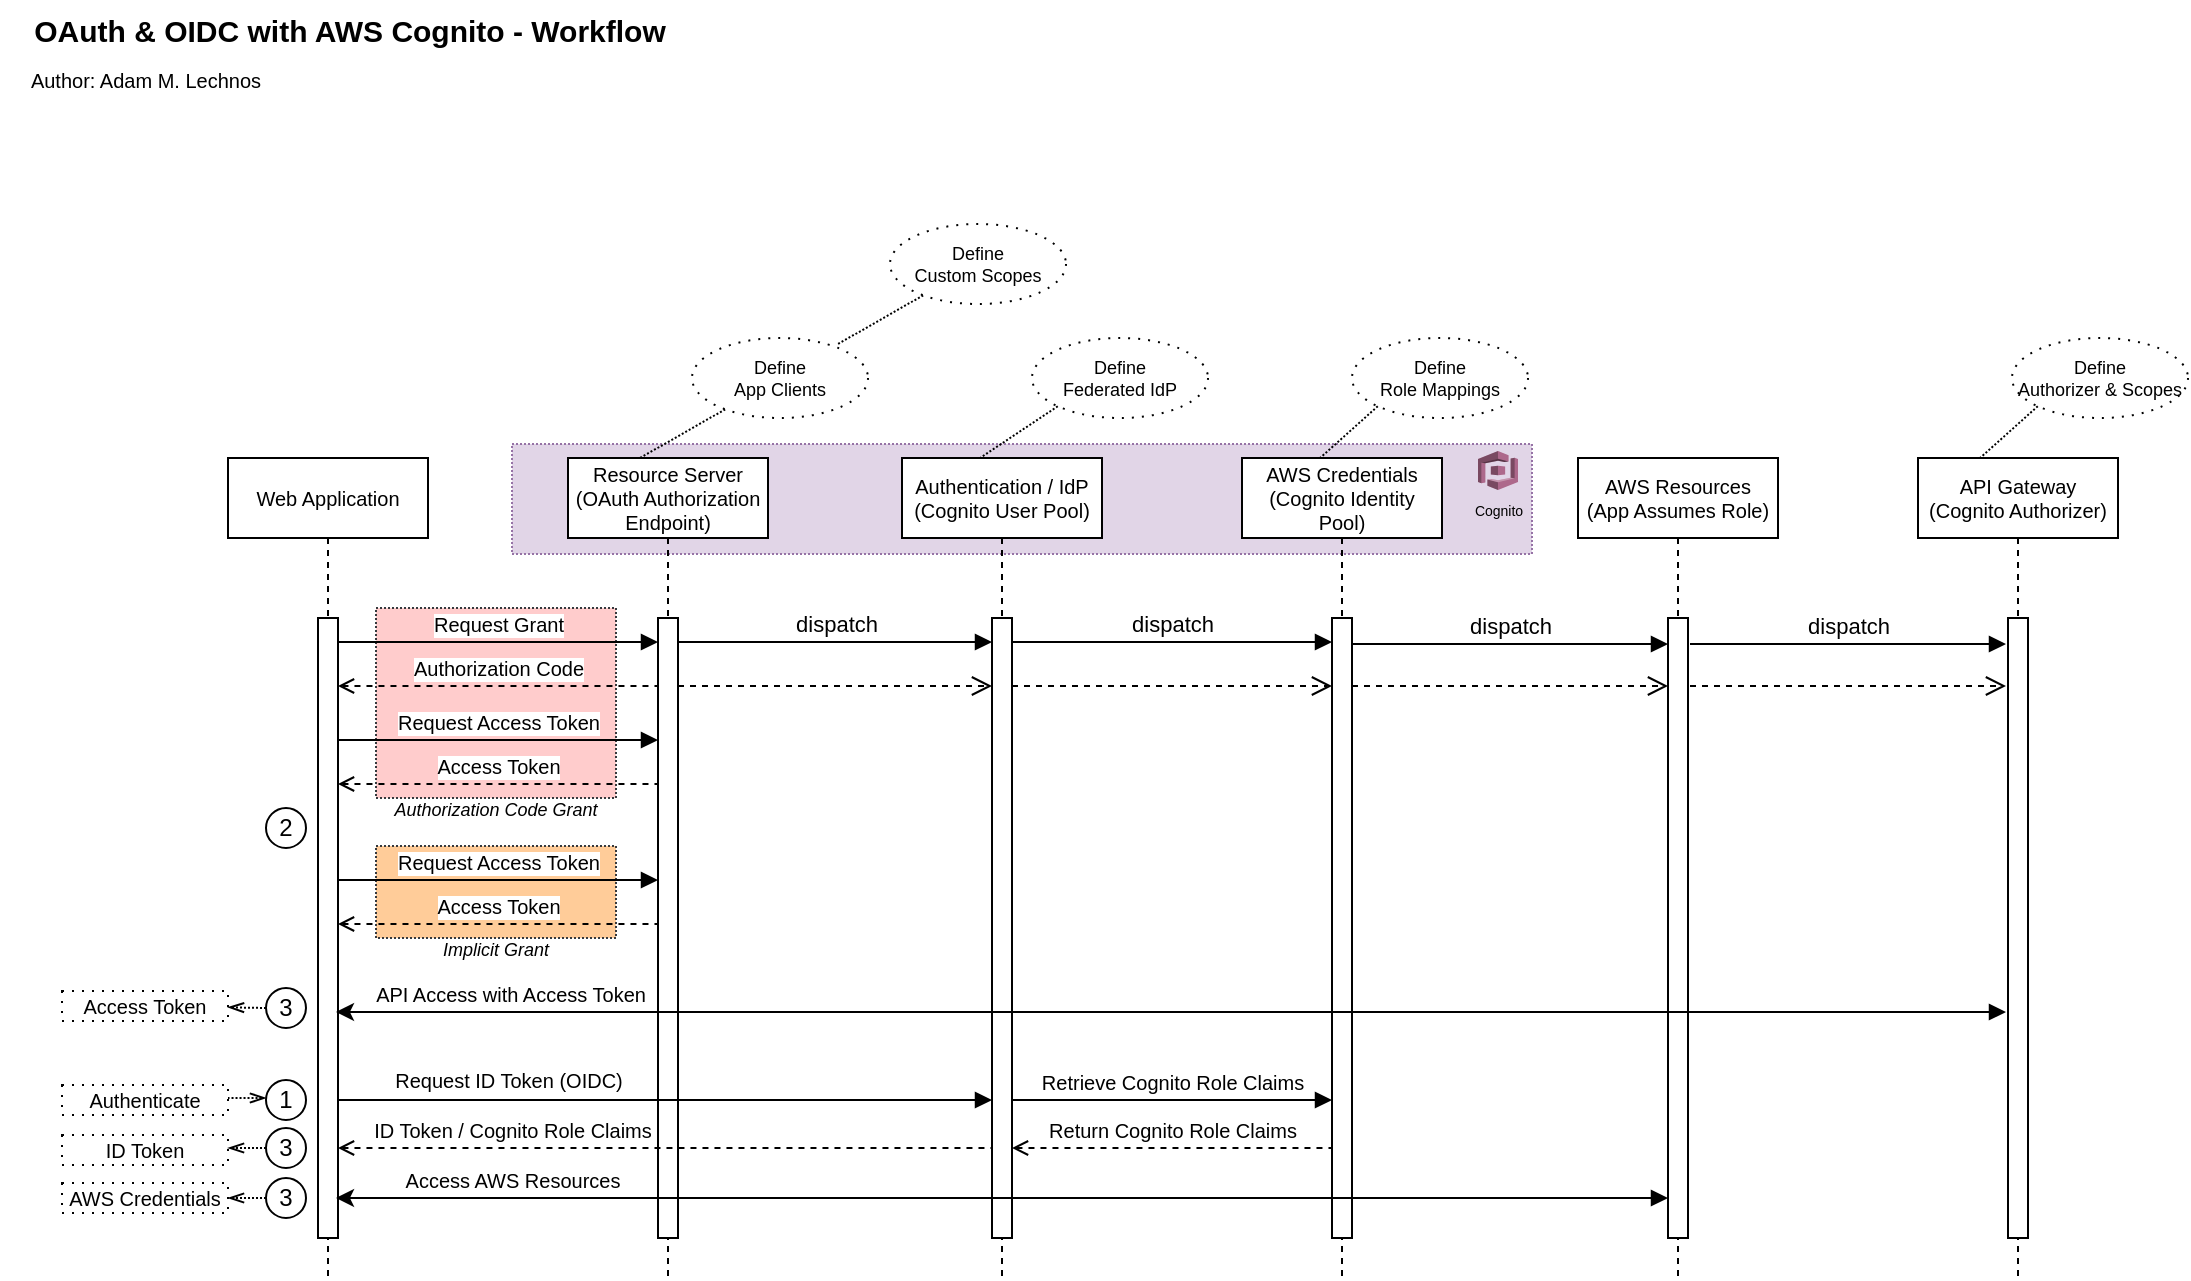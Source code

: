 <mxfile version="23.1.7" type="github">
  <diagram name="Page-1" id="2YBvvXClWsGukQMizWep">
    <mxGraphModel dx="2074" dy="1098" grid="1" gridSize="10" guides="1" tooltips="1" connect="1" arrows="1" fold="1" page="1" pageScale="1" pageWidth="1100" pageHeight="850" math="0" shadow="0">
      <root>
        <mxCell id="0" />
        <mxCell id="1" parent="0" />
        <mxCell id="r72Okk3l7TpYCggT--TZ-46" value="" style="rounded=0;whiteSpace=wrap;html=1;fillColor=#e1d5e7;dashed=1;dashPattern=1 1;strokeColor=#9673a6;" vertex="1" parent="1">
          <mxGeometry x="256" y="223" width="510" height="55" as="geometry" />
        </mxCell>
        <mxCell id="r72Okk3l7TpYCggT--TZ-34" value="" style="rounded=0;whiteSpace=wrap;html=1;fillColor=#ffcc99;dashed=1;dashPattern=1 1;strokeColor=#36393d;" vertex="1" parent="1">
          <mxGeometry x="188" y="424" width="120" height="46" as="geometry" />
        </mxCell>
        <mxCell id="r72Okk3l7TpYCggT--TZ-47" value="" style="rounded=0;whiteSpace=wrap;html=1;fillColor=#ffcccc;dashed=1;dashPattern=1 1;strokeColor=#36393d;" vertex="1" parent="1">
          <mxGeometry x="188" y="305" width="120" height="95" as="geometry" />
        </mxCell>
        <mxCell id="aM9ryv3xv72pqoxQDRHE-1" value="Web Application" style="shape=umlLifeline;perimeter=lifelinePerimeter;whiteSpace=wrap;html=1;container=0;dropTarget=0;collapsible=0;recursiveResize=0;outlineConnect=0;portConstraint=eastwest;newEdgeStyle={&quot;edgeStyle&quot;:&quot;elbowEdgeStyle&quot;,&quot;elbow&quot;:&quot;vertical&quot;,&quot;curved&quot;:0,&quot;rounded&quot;:0};fontSize=10;" parent="1" vertex="1">
          <mxGeometry x="114" y="230" width="100" height="410" as="geometry" />
        </mxCell>
        <mxCell id="aM9ryv3xv72pqoxQDRHE-2" value="" style="html=1;points=[];perimeter=orthogonalPerimeter;outlineConnect=0;targetShapes=umlLifeline;portConstraint=eastwest;newEdgeStyle={&quot;edgeStyle&quot;:&quot;elbowEdgeStyle&quot;,&quot;elbow&quot;:&quot;vertical&quot;,&quot;curved&quot;:0,&quot;rounded&quot;:0};" parent="aM9ryv3xv72pqoxQDRHE-1" vertex="1">
          <mxGeometry x="45" y="80" width="10" height="310" as="geometry" />
        </mxCell>
        <mxCell id="aM9ryv3xv72pqoxQDRHE-5" value="Resource Server&lt;br style=&quot;font-size: 10px;&quot;&gt;(OAuth Authorization Endpoint)" style="shape=umlLifeline;perimeter=lifelinePerimeter;whiteSpace=wrap;html=1;container=0;dropTarget=0;collapsible=0;recursiveResize=0;outlineConnect=0;portConstraint=eastwest;newEdgeStyle={&quot;edgeStyle&quot;:&quot;elbowEdgeStyle&quot;,&quot;elbow&quot;:&quot;vertical&quot;,&quot;curved&quot;:0,&quot;rounded&quot;:0};fontSize=10;" parent="1" vertex="1">
          <mxGeometry x="284" y="230" width="100" height="410" as="geometry" />
        </mxCell>
        <mxCell id="aM9ryv3xv72pqoxQDRHE-6" value="" style="html=1;points=[];perimeter=orthogonalPerimeter;outlineConnect=0;targetShapes=umlLifeline;portConstraint=eastwest;newEdgeStyle={&quot;edgeStyle&quot;:&quot;elbowEdgeStyle&quot;,&quot;elbow&quot;:&quot;vertical&quot;,&quot;curved&quot;:0,&quot;rounded&quot;:0};" parent="aM9ryv3xv72pqoxQDRHE-5" vertex="1">
          <mxGeometry x="45" y="80" width="10" height="310" as="geometry" />
        </mxCell>
        <mxCell id="aM9ryv3xv72pqoxQDRHE-7" value="Request Grant" style="html=1;verticalAlign=bottom;endArrow=block;edgeStyle=elbowEdgeStyle;elbow=vertical;curved=0;rounded=0;fontSize=10;" parent="1" edge="1">
          <mxGeometry relative="1" as="geometry">
            <mxPoint x="169" y="322" as="sourcePoint" />
            <Array as="points">
              <mxPoint x="254" y="322" />
            </Array>
            <mxPoint x="329" y="322" as="targetPoint" />
            <mxPoint as="offset" />
          </mxGeometry>
        </mxCell>
        <mxCell id="aM9ryv3xv72pqoxQDRHE-10" value="Authorization Code" style="html=1;verticalAlign=bottom;endArrow=none;dashed=1;endSize=8;edgeStyle=elbowEdgeStyle;elbow=vertical;curved=0;rounded=0;startArrow=open;startFill=0;endFill=0;fontSize=10;" parent="1" edge="1">
          <mxGeometry relative="1" as="geometry">
            <mxPoint x="329" y="344" as="targetPoint" />
            <Array as="points">
              <mxPoint x="254" y="344" />
            </Array>
            <mxPoint x="169" y="344" as="sourcePoint" />
          </mxGeometry>
        </mxCell>
        <mxCell id="r72Okk3l7TpYCggT--TZ-6" value="AWS Credentials&lt;br style=&quot;font-size: 10px;&quot;&gt;(Cognito Identity Pool)" style="shape=umlLifeline;perimeter=lifelinePerimeter;whiteSpace=wrap;html=1;container=0;dropTarget=0;collapsible=0;recursiveResize=0;outlineConnect=0;portConstraint=eastwest;newEdgeStyle={&quot;edgeStyle&quot;:&quot;elbowEdgeStyle&quot;,&quot;elbow&quot;:&quot;vertical&quot;,&quot;curved&quot;:0,&quot;rounded&quot;:0};fontSize=10;" vertex="1" parent="1">
          <mxGeometry x="621" y="230" width="100" height="410" as="geometry" />
        </mxCell>
        <mxCell id="r72Okk3l7TpYCggT--TZ-7" value="" style="html=1;points=[];perimeter=orthogonalPerimeter;outlineConnect=0;targetShapes=umlLifeline;portConstraint=eastwest;newEdgeStyle={&quot;edgeStyle&quot;:&quot;elbowEdgeStyle&quot;,&quot;elbow&quot;:&quot;vertical&quot;,&quot;curved&quot;:0,&quot;rounded&quot;:0};" vertex="1" parent="r72Okk3l7TpYCggT--TZ-6">
          <mxGeometry x="45" y="80" width="10" height="310" as="geometry" />
        </mxCell>
        <mxCell id="r72Okk3l7TpYCggT--TZ-10" value="dispatch" style="html=1;verticalAlign=bottom;endArrow=block;edgeStyle=elbowEdgeStyle;elbow=vertical;curved=0;rounded=0;" edge="1" parent="1">
          <mxGeometry relative="1" as="geometry">
            <mxPoint x="339" y="322" as="sourcePoint" />
            <Array as="points">
              <mxPoint x="444" y="322" />
            </Array>
            <mxPoint x="496" y="322" as="targetPoint" />
            <mxPoint as="offset" />
          </mxGeometry>
        </mxCell>
        <mxCell id="r72Okk3l7TpYCggT--TZ-23" style="rounded=0;orthogonalLoop=1;jettySize=auto;html=1;dashed=1;endArrow=none;endFill=0;entryX=0.37;entryY=0;entryDx=0;entryDy=0;entryPerimeter=0;dashPattern=1 1;" edge="1" parent="1" source="r72Okk3l7TpYCggT--TZ-12">
          <mxGeometry relative="1" as="geometry">
            <mxPoint x="320" y="230" as="targetPoint" />
            <mxPoint x="353.37" y="214.358" as="sourcePoint" />
          </mxGeometry>
        </mxCell>
        <mxCell id="r72Okk3l7TpYCggT--TZ-12" value="Define&lt;br&gt;App Clients" style="ellipse;whiteSpace=wrap;html=1;fontSize=9;dashed=1;dashPattern=1 4;" vertex="1" parent="1">
          <mxGeometry x="346" y="170" width="88" height="40" as="geometry" />
        </mxCell>
        <mxCell id="r72Okk3l7TpYCggT--TZ-13" value="Define&lt;br&gt;Federated IdP" style="ellipse;whiteSpace=wrap;html=1;fontSize=9;dashed=1;dashPattern=1 4;" vertex="1" parent="1">
          <mxGeometry x="516" y="170" width="88" height="40" as="geometry" />
        </mxCell>
        <mxCell id="r72Okk3l7TpYCggT--TZ-14" value="Define&lt;br&gt;Role Mappings" style="ellipse;whiteSpace=wrap;html=1;fontSize=9;dashed=1;dashPattern=1 4;" vertex="1" parent="1">
          <mxGeometry x="676" y="170" width="88" height="40" as="geometry" />
        </mxCell>
        <mxCell id="r72Okk3l7TpYCggT--TZ-15" value="AWS Resources&lt;br&gt;(App Assumes Role)" style="shape=umlLifeline;perimeter=lifelinePerimeter;whiteSpace=wrap;html=1;container=0;dropTarget=0;collapsible=0;recursiveResize=0;outlineConnect=0;portConstraint=eastwest;newEdgeStyle={&quot;edgeStyle&quot;:&quot;elbowEdgeStyle&quot;,&quot;elbow&quot;:&quot;vertical&quot;,&quot;curved&quot;:0,&quot;rounded&quot;:0};fontSize=10;" vertex="1" parent="1">
          <mxGeometry x="789" y="230" width="100" height="410" as="geometry" />
        </mxCell>
        <mxCell id="r72Okk3l7TpYCggT--TZ-16" value="" style="html=1;points=[];perimeter=orthogonalPerimeter;outlineConnect=0;targetShapes=umlLifeline;portConstraint=eastwest;newEdgeStyle={&quot;edgeStyle&quot;:&quot;elbowEdgeStyle&quot;,&quot;elbow&quot;:&quot;vertical&quot;,&quot;curved&quot;:0,&quot;rounded&quot;:0};" vertex="1" parent="r72Okk3l7TpYCggT--TZ-15">
          <mxGeometry x="45" y="80" width="10" height="310" as="geometry" />
        </mxCell>
        <mxCell id="r72Okk3l7TpYCggT--TZ-18" value="" style="html=1;verticalAlign=bottom;endArrow=open;dashed=1;endSize=8;edgeStyle=elbowEdgeStyle;elbow=vertical;curved=0;rounded=0;" edge="1" parent="1" source="aM9ryv3xv72pqoxQDRHE-6">
          <mxGeometry relative="1" as="geometry">
            <mxPoint x="496" y="344" as="targetPoint" />
            <Array as="points" />
            <mxPoint x="344" y="344" as="sourcePoint" />
          </mxGeometry>
        </mxCell>
        <mxCell id="r72Okk3l7TpYCggT--TZ-4" value="Authentication / IdP&lt;br style=&quot;font-size: 10px;&quot;&gt;(Cognito User Pool)" style="shape=umlLifeline;perimeter=lifelinePerimeter;whiteSpace=wrap;html=1;container=0;dropTarget=0;collapsible=0;recursiveResize=0;outlineConnect=0;portConstraint=eastwest;newEdgeStyle={&quot;edgeStyle&quot;:&quot;elbowEdgeStyle&quot;,&quot;elbow&quot;:&quot;vertical&quot;,&quot;curved&quot;:0,&quot;rounded&quot;:0};fontSize=10;" vertex="1" parent="1">
          <mxGeometry x="451" y="230" width="100" height="410" as="geometry" />
        </mxCell>
        <mxCell id="r72Okk3l7TpYCggT--TZ-5" value="" style="html=1;points=[];perimeter=orthogonalPerimeter;outlineConnect=0;targetShapes=umlLifeline;portConstraint=eastwest;newEdgeStyle={&quot;edgeStyle&quot;:&quot;elbowEdgeStyle&quot;,&quot;elbow&quot;:&quot;vertical&quot;,&quot;curved&quot;:0,&quot;rounded&quot;:0};" vertex="1" parent="r72Okk3l7TpYCggT--TZ-4">
          <mxGeometry x="45" y="80" width="10" height="310" as="geometry" />
        </mxCell>
        <mxCell id="r72Okk3l7TpYCggT--TZ-19" value="dispatch" style="html=1;verticalAlign=bottom;endArrow=block;edgeStyle=elbowEdgeStyle;elbow=vertical;curved=0;rounded=0;" edge="1" parent="1" source="r72Okk3l7TpYCggT--TZ-5" target="r72Okk3l7TpYCggT--TZ-7">
          <mxGeometry relative="1" as="geometry">
            <mxPoint x="507" y="322" as="sourcePoint" />
            <Array as="points">
              <mxPoint x="612" y="322" />
            </Array>
            <mxPoint x="664" y="322" as="targetPoint" />
            <mxPoint as="offset" />
          </mxGeometry>
        </mxCell>
        <mxCell id="r72Okk3l7TpYCggT--TZ-20" value="" style="html=1;verticalAlign=bottom;endArrow=open;dashed=1;endSize=8;edgeStyle=elbowEdgeStyle;elbow=vertical;curved=0;rounded=0;" edge="1" parent="1">
          <mxGeometry relative="1" as="geometry">
            <mxPoint x="666" y="344" as="targetPoint" />
            <Array as="points" />
            <mxPoint x="506" y="344" as="sourcePoint" />
          </mxGeometry>
        </mxCell>
        <mxCell id="r72Okk3l7TpYCggT--TZ-21" value="dispatch" style="html=1;verticalAlign=bottom;endArrow=block;edgeStyle=elbowEdgeStyle;elbow=vertical;curved=0;rounded=0;" edge="1" parent="1" source="r72Okk3l7TpYCggT--TZ-7" target="r72Okk3l7TpYCggT--TZ-16">
          <mxGeometry relative="1" as="geometry">
            <mxPoint x="681" y="323" as="sourcePoint" />
            <Array as="points">
              <mxPoint x="781" y="323" />
            </Array>
            <mxPoint x="833" y="323" as="targetPoint" />
            <mxPoint as="offset" />
          </mxGeometry>
        </mxCell>
        <mxCell id="r72Okk3l7TpYCggT--TZ-22" value="" style="html=1;verticalAlign=bottom;endArrow=open;dashed=1;endSize=8;edgeStyle=elbowEdgeStyle;elbow=vertical;curved=0;rounded=0;" edge="1" parent="1">
          <mxGeometry relative="1" as="geometry">
            <mxPoint x="834" y="344" as="targetPoint" />
            <Array as="points" />
            <mxPoint x="676" y="344" as="sourcePoint" />
          </mxGeometry>
        </mxCell>
        <mxCell id="r72Okk3l7TpYCggT--TZ-24" style="rounded=0;orthogonalLoop=1;jettySize=auto;html=1;dashed=1;endArrow=none;endFill=0;entryX=0.37;entryY=0;entryDx=0;entryDy=0;entryPerimeter=0;dashPattern=1 1;exitX=0;exitY=1;exitDx=0;exitDy=0;" edge="1" parent="1" source="r72Okk3l7TpYCggT--TZ-13">
          <mxGeometry relative="1" as="geometry">
            <mxPoint x="490" y="230" as="targetPoint" />
            <mxPoint x="523" y="214" as="sourcePoint" />
          </mxGeometry>
        </mxCell>
        <mxCell id="r72Okk3l7TpYCggT--TZ-25" style="rounded=0;orthogonalLoop=1;jettySize=auto;html=1;dashed=1;endArrow=none;endFill=0;entryX=0.37;entryY=0;entryDx=0;entryDy=0;entryPerimeter=0;dashPattern=1 1;exitX=0;exitY=1;exitDx=0;exitDy=0;" edge="1" parent="1" source="r72Okk3l7TpYCggT--TZ-14">
          <mxGeometry relative="1" as="geometry">
            <mxPoint x="660" y="230" as="targetPoint" />
            <mxPoint x="693" y="214" as="sourcePoint" />
          </mxGeometry>
        </mxCell>
        <mxCell id="r72Okk3l7TpYCggT--TZ-26" value="API Gateway&lt;br style=&quot;font-size: 10px;&quot;&gt;(Cognito Authorizer)" style="shape=umlLifeline;perimeter=lifelinePerimeter;whiteSpace=wrap;html=1;container=0;dropTarget=0;collapsible=0;recursiveResize=0;outlineConnect=0;portConstraint=eastwest;newEdgeStyle={&quot;edgeStyle&quot;:&quot;elbowEdgeStyle&quot;,&quot;elbow&quot;:&quot;vertical&quot;,&quot;curved&quot;:0,&quot;rounded&quot;:0};fontSize=10;" vertex="1" parent="1">
          <mxGeometry x="959" y="230" width="100" height="410" as="geometry" />
        </mxCell>
        <mxCell id="r72Okk3l7TpYCggT--TZ-27" value="" style="html=1;points=[];perimeter=orthogonalPerimeter;outlineConnect=0;targetShapes=umlLifeline;portConstraint=eastwest;newEdgeStyle={&quot;edgeStyle&quot;:&quot;elbowEdgeStyle&quot;,&quot;elbow&quot;:&quot;vertical&quot;,&quot;curved&quot;:0,&quot;rounded&quot;:0};" vertex="1" parent="r72Okk3l7TpYCggT--TZ-26">
          <mxGeometry x="45" y="80" width="10" height="310" as="geometry" />
        </mxCell>
        <mxCell id="r72Okk3l7TpYCggT--TZ-28" value="dispatch" style="html=1;verticalAlign=bottom;endArrow=block;edgeStyle=elbowEdgeStyle;elbow=vertical;curved=0;rounded=0;" edge="1" parent="1">
          <mxGeometry relative="1" as="geometry">
            <mxPoint x="845" y="323" as="sourcePoint" />
            <Array as="points">
              <mxPoint x="950" y="323" />
            </Array>
            <mxPoint x="1003" y="323" as="targetPoint" />
            <mxPoint as="offset" />
          </mxGeometry>
        </mxCell>
        <mxCell id="r72Okk3l7TpYCggT--TZ-29" value="" style="html=1;verticalAlign=bottom;endArrow=open;dashed=1;endSize=8;edgeStyle=elbowEdgeStyle;elbow=vertical;curved=0;rounded=0;" edge="1" parent="1">
          <mxGeometry relative="1" as="geometry">
            <mxPoint x="1003" y="344" as="targetPoint" />
            <Array as="points" />
            <mxPoint x="845" y="344" as="sourcePoint" />
          </mxGeometry>
        </mxCell>
        <mxCell id="r72Okk3l7TpYCggT--TZ-36" value="Cognito" style="outlineConnect=0;dashed=0;verticalLabelPosition=bottom;verticalAlign=top;align=center;html=1;shape=mxgraph.aws3.cognito;fillColor=#AD688B;gradientColor=none;fontSize=7;" vertex="1" parent="1">
          <mxGeometry x="739" y="226.5" width="20" height="19.5" as="geometry" />
        </mxCell>
        <mxCell id="r72Okk3l7TpYCggT--TZ-38" value="Request Access Token" style="html=1;verticalAlign=bottom;endArrow=block;edgeStyle=elbowEdgeStyle;elbow=vertical;curved=0;rounded=0;fontSize=10;" edge="1" parent="1">
          <mxGeometry relative="1" as="geometry">
            <mxPoint x="169" y="371" as="sourcePoint" />
            <Array as="points">
              <mxPoint x="254" y="371" />
            </Array>
            <mxPoint x="329" y="371" as="targetPoint" />
            <mxPoint as="offset" />
          </mxGeometry>
        </mxCell>
        <mxCell id="r72Okk3l7TpYCggT--TZ-39" value="Access Token" style="html=1;verticalAlign=bottom;endArrow=none;dashed=1;endSize=8;edgeStyle=elbowEdgeStyle;elbow=vertical;curved=0;rounded=0;startArrow=open;startFill=0;endFill=0;fontSize=10;" edge="1" parent="1">
          <mxGeometry relative="1" as="geometry">
            <mxPoint x="329" y="393" as="targetPoint" />
            <Array as="points">
              <mxPoint x="254" y="393" />
            </Array>
            <mxPoint x="169" y="393" as="sourcePoint" />
          </mxGeometry>
        </mxCell>
        <mxCell id="r72Okk3l7TpYCggT--TZ-40" style="rounded=0;orthogonalLoop=1;jettySize=auto;html=1;dashed=1;endArrow=none;endFill=0;entryX=0.37;entryY=0;entryDx=0;entryDy=0;entryPerimeter=0;dashPattern=1 1;" edge="1" parent="1">
          <mxGeometry relative="1" as="geometry">
            <mxPoint x="419" y="173" as="targetPoint" />
            <mxPoint x="461.609" y="148.652" as="sourcePoint" />
          </mxGeometry>
        </mxCell>
        <mxCell id="r72Okk3l7TpYCggT--TZ-41" value="Define&lt;br&gt;Custom Scopes" style="ellipse;whiteSpace=wrap;html=1;fontSize=9;dashed=1;dashPattern=1 4;" vertex="1" parent="1">
          <mxGeometry x="445" y="113" width="88" height="40" as="geometry" />
        </mxCell>
        <mxCell id="r72Okk3l7TpYCggT--TZ-44" value="Request Access Token" style="html=1;verticalAlign=bottom;endArrow=block;edgeStyle=elbowEdgeStyle;elbow=vertical;curved=0;rounded=0;fontSize=10;" edge="1" parent="1">
          <mxGeometry relative="1" as="geometry">
            <mxPoint x="169" y="441" as="sourcePoint" />
            <Array as="points">
              <mxPoint x="254" y="441" />
            </Array>
            <mxPoint x="329" y="441" as="targetPoint" />
            <mxPoint as="offset" />
          </mxGeometry>
        </mxCell>
        <mxCell id="r72Okk3l7TpYCggT--TZ-45" value="Access Token" style="html=1;verticalAlign=bottom;endArrow=none;dashed=1;endSize=8;edgeStyle=elbowEdgeStyle;elbow=vertical;curved=0;rounded=0;startArrow=open;startFill=0;endFill=0;fontSize=10;" edge="1" parent="1">
          <mxGeometry relative="1" as="geometry">
            <mxPoint x="329" y="463" as="targetPoint" />
            <Array as="points">
              <mxPoint x="254" y="463" />
            </Array>
            <mxPoint x="169" y="463" as="sourcePoint" />
          </mxGeometry>
        </mxCell>
        <mxCell id="r72Okk3l7TpYCggT--TZ-48" value="Implicit Grant" style="text;html=1;align=center;verticalAlign=middle;whiteSpace=wrap;rounded=0;fontSize=9;fontStyle=2" vertex="1" parent="1">
          <mxGeometry x="203" y="471" width="90" height="10" as="geometry" />
        </mxCell>
        <mxCell id="r72Okk3l7TpYCggT--TZ-49" value="Authorization Code Grant" style="text;html=1;align=center;verticalAlign=middle;whiteSpace=wrap;rounded=0;fontSize=9;fontStyle=2" vertex="1" parent="1">
          <mxGeometry x="193" y="402" width="110" height="8" as="geometry" />
        </mxCell>
        <mxCell id="r72Okk3l7TpYCggT--TZ-52" value="Retrieve Cognito Role Claims" style="html=1;verticalAlign=bottom;endArrow=block;edgeStyle=elbowEdgeStyle;elbow=vertical;curved=0;rounded=0;fontSize=10;" edge="1" parent="1">
          <mxGeometry relative="1" as="geometry">
            <mxPoint x="506" y="551" as="sourcePoint" />
            <Array as="points">
              <mxPoint x="591" y="551" />
            </Array>
            <mxPoint x="666" y="551" as="targetPoint" />
            <mxPoint as="offset" />
          </mxGeometry>
        </mxCell>
        <mxCell id="r72Okk3l7TpYCggT--TZ-50" value="Request ID Token (OIDC)" style="html=1;verticalAlign=bottom;endArrow=block;edgeStyle=elbowEdgeStyle;elbow=vertical;curved=0;rounded=0;fontSize=10;" edge="1" parent="1">
          <mxGeometry x="-0.48" y="1" relative="1" as="geometry">
            <mxPoint x="169" y="551" as="sourcePoint" />
            <Array as="points">
              <mxPoint x="254" y="551" />
            </Array>
            <mxPoint x="496" y="551" as="targetPoint" />
            <mxPoint as="offset" />
          </mxGeometry>
        </mxCell>
        <mxCell id="r72Okk3l7TpYCggT--TZ-51" value="ID Token / Cognito Role Claims" style="html=1;verticalAlign=bottom;endArrow=none;dashed=1;endSize=8;edgeStyle=elbowEdgeStyle;elbow=vertical;curved=0;rounded=0;startArrow=open;startFill=0;endFill=0;fontSize=10;" edge="1" parent="1">
          <mxGeometry x="-0.468" relative="1" as="geometry">
            <mxPoint x="496" y="575" as="targetPoint" />
            <Array as="points">
              <mxPoint x="254" y="575" />
            </Array>
            <mxPoint x="169" y="575" as="sourcePoint" />
            <mxPoint as="offset" />
          </mxGeometry>
        </mxCell>
        <mxCell id="r72Okk3l7TpYCggT--TZ-54" value="Return Cognito Role Claims" style="html=1;verticalAlign=bottom;endArrow=none;dashed=1;endSize=8;edgeStyle=elbowEdgeStyle;elbow=vertical;curved=0;rounded=0;startArrow=open;startFill=0;endFill=0;fontSize=10;" edge="1" parent="1">
          <mxGeometry relative="1" as="geometry">
            <mxPoint x="666" y="575" as="targetPoint" />
            <Array as="points">
              <mxPoint x="591" y="575" />
            </Array>
            <mxPoint x="506" y="575" as="sourcePoint" />
          </mxGeometry>
        </mxCell>
        <mxCell id="r72Okk3l7TpYCggT--TZ-56" value="API Access with Access Token" style="html=1;verticalAlign=bottom;endArrow=block;edgeStyle=elbowEdgeStyle;elbow=vertical;curved=0;rounded=0;fontSize=10;startArrow=classic;startFill=1;" edge="1" parent="1">
          <mxGeometry x="-0.792" relative="1" as="geometry">
            <mxPoint x="168" y="507" as="sourcePoint" />
            <Array as="points">
              <mxPoint x="253" y="507" />
            </Array>
            <mxPoint x="1003" y="507" as="targetPoint" />
            <mxPoint as="offset" />
          </mxGeometry>
        </mxCell>
        <mxCell id="r72Okk3l7TpYCggT--TZ-57" value="Access AWS Resources" style="html=1;verticalAlign=bottom;endArrow=block;edgeStyle=elbowEdgeStyle;elbow=vertical;curved=0;rounded=0;fontSize=10;startArrow=classic;startFill=1;" edge="1" parent="1" target="r72Okk3l7TpYCggT--TZ-16">
          <mxGeometry x="-0.736" relative="1" as="geometry">
            <mxPoint x="168" y="600" as="sourcePoint" />
            <Array as="points">
              <mxPoint x="253" y="600" />
            </Array>
            <mxPoint x="1003" y="600" as="targetPoint" />
            <mxPoint as="offset" />
          </mxGeometry>
        </mxCell>
        <mxCell id="r72Okk3l7TpYCggT--TZ-59" value="" style="ellipse;whiteSpace=wrap;html=1;aspect=fixed;" vertex="1" parent="1">
          <mxGeometry x="133" y="541" width="20" height="20" as="geometry" />
        </mxCell>
        <mxCell id="r72Okk3l7TpYCggT--TZ-58" value="1" style="text;html=1;align=center;verticalAlign=middle;whiteSpace=wrap;rounded=0;" vertex="1" parent="1">
          <mxGeometry x="133" y="541" width="20" height="20" as="geometry" />
        </mxCell>
        <mxCell id="r72Okk3l7TpYCggT--TZ-60" value="" style="ellipse;whiteSpace=wrap;html=1;aspect=fixed;" vertex="1" parent="1">
          <mxGeometry x="133" y="565" width="20" height="20" as="geometry" />
        </mxCell>
        <mxCell id="r72Okk3l7TpYCggT--TZ-61" value="3" style="text;html=1;align=center;verticalAlign=middle;whiteSpace=wrap;rounded=0;" vertex="1" parent="1">
          <mxGeometry x="133" y="565" width="20" height="20" as="geometry" />
        </mxCell>
        <mxCell id="r72Okk3l7TpYCggT--TZ-67" value="" style="ellipse;whiteSpace=wrap;html=1;aspect=fixed;" vertex="1" parent="1">
          <mxGeometry x="133" y="495" width="20" height="20" as="geometry" />
        </mxCell>
        <mxCell id="r72Okk3l7TpYCggT--TZ-68" value="3" style="text;html=1;align=center;verticalAlign=middle;whiteSpace=wrap;rounded=0;" vertex="1" parent="1">
          <mxGeometry x="133" y="495" width="20" height="20" as="geometry" />
        </mxCell>
        <mxCell id="r72Okk3l7TpYCggT--TZ-70" value="" style="ellipse;whiteSpace=wrap;html=1;aspect=fixed;" vertex="1" parent="1">
          <mxGeometry x="133" y="405" width="20" height="20" as="geometry" />
        </mxCell>
        <mxCell id="r72Okk3l7TpYCggT--TZ-71" value="2" style="text;html=1;align=center;verticalAlign=middle;whiteSpace=wrap;rounded=0;" vertex="1" parent="1">
          <mxGeometry x="133" y="405" width="20" height="20" as="geometry" />
        </mxCell>
        <mxCell id="r72Okk3l7TpYCggT--TZ-73" value="" style="ellipse;whiteSpace=wrap;html=1;aspect=fixed;" vertex="1" parent="1">
          <mxGeometry x="133" y="590" width="20" height="20" as="geometry" />
        </mxCell>
        <mxCell id="r72Okk3l7TpYCggT--TZ-74" value="3" style="text;html=1;align=center;verticalAlign=middle;whiteSpace=wrap;rounded=0;" vertex="1" parent="1">
          <mxGeometry x="133" y="590" width="20" height="20" as="geometry" />
        </mxCell>
        <mxCell id="r72Okk3l7TpYCggT--TZ-75" value="Authenticate" style="rounded=0;whiteSpace=wrap;html=1;fontSize=10;verticalAlign=middle;dashed=1;dashPattern=1 4;" vertex="1" parent="1">
          <mxGeometry x="31" y="543.5" width="83" height="15" as="geometry" />
        </mxCell>
        <mxCell id="r72Okk3l7TpYCggT--TZ-76" value="Access Token" style="rounded=0;whiteSpace=wrap;html=1;fontSize=10;verticalAlign=middle;dashed=1;dashPattern=1 4;" vertex="1" parent="1">
          <mxGeometry x="31" y="496.5" width="83" height="15" as="geometry" />
        </mxCell>
        <mxCell id="r72Okk3l7TpYCggT--TZ-77" value="ID Token" style="rounded=0;whiteSpace=wrap;html=1;fontSize=10;verticalAlign=middle;dashed=1;dashPattern=1 4;" vertex="1" parent="1">
          <mxGeometry x="31" y="568.5" width="83" height="15" as="geometry" />
        </mxCell>
        <mxCell id="r72Okk3l7TpYCggT--TZ-78" value="AWS Credentials" style="rounded=0;whiteSpace=wrap;html=1;fontSize=10;verticalAlign=middle;dashed=1;dashPattern=1 4;" vertex="1" parent="1">
          <mxGeometry x="31" y="592.5" width="83" height="15" as="geometry" />
        </mxCell>
        <mxCell id="r72Okk3l7TpYCggT--TZ-79" style="rounded=0;orthogonalLoop=1;jettySize=auto;html=1;dashed=1;endArrow=openThin;endFill=0;dashPattern=1 1;exitX=0;exitY=0.5;exitDx=0;exitDy=0;startArrow=none;startFill=0;" edge="1" parent="1" target="r72Okk3l7TpYCggT--TZ-76">
          <mxGeometry relative="1" as="geometry">
            <mxPoint x="115" y="506" as="targetPoint" />
            <mxPoint x="133" y="505" as="sourcePoint" />
          </mxGeometry>
        </mxCell>
        <mxCell id="r72Okk3l7TpYCggT--TZ-80" style="rounded=0;orthogonalLoop=1;jettySize=auto;html=1;dashed=1;endArrow=openThin;endFill=0;dashPattern=1 1;exitX=0;exitY=0.5;exitDx=0;exitDy=0;startArrow=none;startFill=0;" edge="1" parent="1">
          <mxGeometry relative="1" as="geometry">
            <mxPoint x="114" y="575" as="targetPoint" />
            <mxPoint x="133" y="575" as="sourcePoint" />
          </mxGeometry>
        </mxCell>
        <mxCell id="r72Okk3l7TpYCggT--TZ-81" style="rounded=0;orthogonalLoop=1;jettySize=auto;html=1;dashed=1;endArrow=openThin;endFill=0;dashPattern=1 1;exitX=0;exitY=0.5;exitDx=0;exitDy=0;startArrow=none;startFill=0;" edge="1" parent="1">
          <mxGeometry relative="1" as="geometry">
            <mxPoint x="114" y="600" as="targetPoint" />
            <mxPoint x="133" y="600" as="sourcePoint" />
          </mxGeometry>
        </mxCell>
        <mxCell id="r72Okk3l7TpYCggT--TZ-82" style="rounded=0;orthogonalLoop=1;jettySize=auto;html=1;dashed=1;endArrow=none;endFill=0;dashPattern=1 1;exitX=0;exitY=0.5;exitDx=0;exitDy=0;startArrow=openThin;startFill=0;" edge="1" parent="1">
          <mxGeometry relative="1" as="geometry">
            <mxPoint x="114" y="550" as="targetPoint" />
            <mxPoint x="133" y="550" as="sourcePoint" />
          </mxGeometry>
        </mxCell>
        <mxCell id="r72Okk3l7TpYCggT--TZ-83" value="OAuth &amp;amp; OIDC with AWS Cognito - Workflow" style="text;html=1;align=center;verticalAlign=middle;whiteSpace=wrap;rounded=0;fontSize=15;fontStyle=1" vertex="1" parent="1">
          <mxGeometry y="1" width="350" height="30" as="geometry" />
        </mxCell>
        <mxCell id="r72Okk3l7TpYCggT--TZ-84" value="Author: Adam M. Lechnos" style="text;html=1;align=center;verticalAlign=middle;whiteSpace=wrap;rounded=0;fontSize=10;fontStyle=0" vertex="1" parent="1">
          <mxGeometry x="13" y="26" width="120" height="30" as="geometry" />
        </mxCell>
        <mxCell id="r72Okk3l7TpYCggT--TZ-86" value="Define&lt;br&gt;Authorizer &amp;amp; Scopes" style="ellipse;whiteSpace=wrap;html=1;fontSize=9;dashed=1;dashPattern=1 4;" vertex="1" parent="1">
          <mxGeometry x="1006" y="170" width="88" height="40" as="geometry" />
        </mxCell>
        <mxCell id="r72Okk3l7TpYCggT--TZ-87" style="rounded=0;orthogonalLoop=1;jettySize=auto;html=1;dashed=1;endArrow=none;endFill=0;entryX=0.37;entryY=0;entryDx=0;entryDy=0;entryPerimeter=0;dashPattern=1 1;exitX=0;exitY=1;exitDx=0;exitDy=0;" edge="1" parent="1" source="r72Okk3l7TpYCggT--TZ-86">
          <mxGeometry relative="1" as="geometry">
            <mxPoint x="990" y="230" as="targetPoint" />
            <mxPoint x="1023" y="214" as="sourcePoint" />
          </mxGeometry>
        </mxCell>
      </root>
    </mxGraphModel>
  </diagram>
</mxfile>
